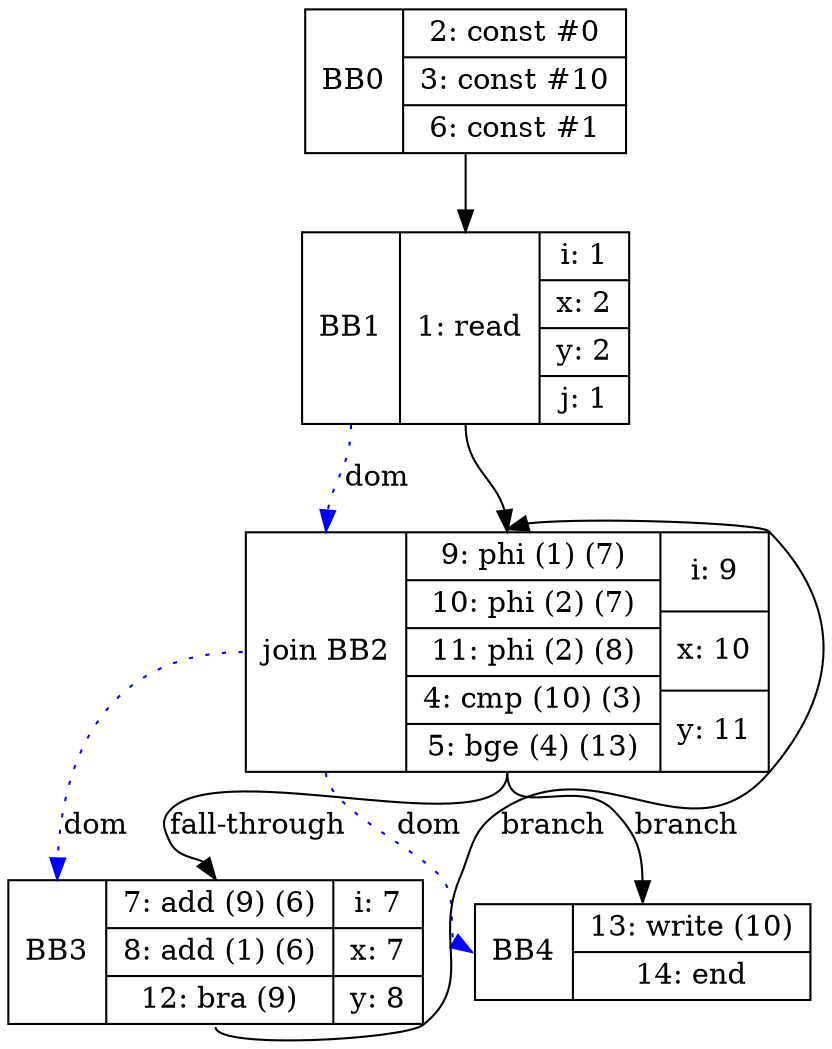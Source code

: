 digraph G {
bb0 [shape=record, label="<b>BB0 | {2: const #0|3: const #10|6: const #1}"];
bb1 [shape=record, label="<b>BB1 | {1: read}| {i: 1 | x: 2 | y: 2 | j: 1}"];
bb2 [shape=record, label="<b>join BB2 | {9: phi (1) (7)|10: phi (2) (7)|11: phi (2) (8)|4: cmp (10) (3)|5: bge (4) (13)}| {i: 9 | x: 10 | y: 11}"];
bb3 [shape=record, label="<b>BB3 | {7: add (9) (6)|8: add (1) (6)|12: bra (9)}| {i: 7 | x: 7 | y: 8}"];
bb4 [shape=record, label="<b>BB4 | {13: write (10)|14: end}"];
bb0:s -> bb1:n ;
bb1:s -> bb2:n ;
bb3:s -> bb2:n [label="branch"];
bb2:s -> bb3:n [label="fall-through"];
bb2:s -> bb4:n [label="branch"];
bb1:b -> bb2:b [color=blue, style=dotted, label="dom"];
bb2:b -> bb3:b [color=blue, style=dotted, label="dom"];
bb2:b -> bb4:b [color=blue, style=dotted, label="dom"];
}